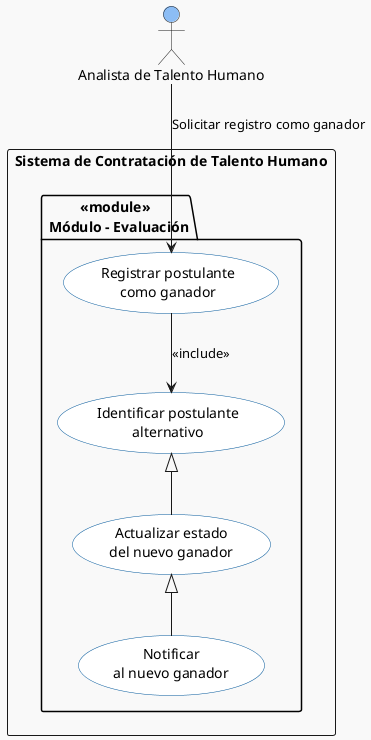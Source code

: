 @startuml
skinparam backgroundColor #F9F9F9
skinparam actorBackgroundColor #8CBDF5
skinparam usecaseBackgroundColor #FFFFFF
skinparam usecaseBorderColor #01579B

top to bottom direction

actor "Analista de Talento Humano" as ActorAnalista

rectangle "Sistema de Contratación de Talento Humano" as Sistema {
package "<<module>> \n Módulo - Evaluación" as Modulo {

  usecase "Registrar postulante\ncomo ganador" as UC21
  usecase "Identificar postulante\nalternativo" as UC21_1
  usecase "Actualizar estado\ndel nuevo ganador" as UC21_2
  usecase "Notificar\nal nuevo ganador" as UC21_3
}
}

'' Relaciones principales del caso de uso
ActorAnalista --> UC21 : "Solicitar registro como ganador"
UC21 --> UC21_1 : <<include>>

'' Generalización de tareas del proceso de registro
UC21_1 <|-- UC21_2
UC21_2 <|-- UC21_3

@enduml